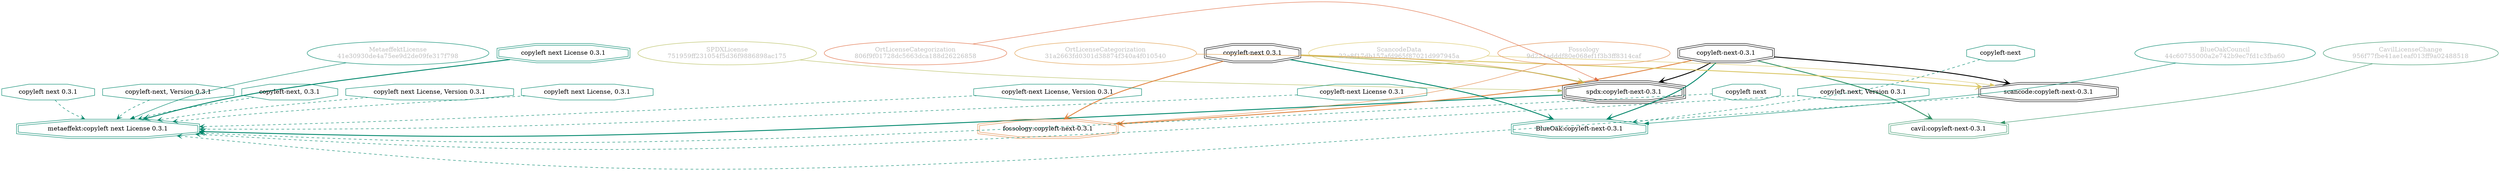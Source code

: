 strict digraph {
    node [shape=box];
    graph [splines=curved];
    4529 [label="SPDXLicense\n751959ff231054f5d36f9886898ac175"
         ,fontcolor=gray
         ,color="#b8bf62"
         ,fillcolor="beige;1"
         ,shape=ellipse];
    4530 [label="spdx:copyleft-next-0.3.1"
         ,shape=tripleoctagon];
    4531 [label="copyleft-next-0.3.1"
         ,shape=doubleoctagon];
    4532 [label="copyleft-next 0.3.1"
         ,shape=doubleoctagon];
    9336 [label="copyleft-next"
         ,color="#00876c"
         ,shape=octagon];
    9338 [label="BlueOakCouncil\n44c60755000a2e742b9ec7fd1c3fba60"
         ,fontcolor=gray
         ,color="#00876c"
         ,fillcolor="beige;1"
         ,shape=ellipse];
    9339 [label="BlueOak:copyleft-next-0.3.1"
         ,color="#00876c"
         ,shape=doubleoctagon];
    14184 [label="ScancodeData\n22a8f17db157afd965f87021d997945a"
          ,fontcolor=gray
          ,color="#dac767"
          ,fillcolor="beige;1"
          ,shape=ellipse];
    14185 [label="scancode:copyleft-next-0.3.1"
          ,shape=doubleoctagon];
    28036 [label="Fossology\n9d224adddf80e068ef1f3b3ff8314caf"
          ,fontcolor=gray
          ,color="#e18745"
          ,fillcolor="beige;1"
          ,shape=ellipse];
    28037 [label="fossology:copyleft-next-0.3.1"
          ,color="#e18745"
          ,shape=doubleoctagon];
    35284 [label="OrtLicenseCategorization\n806f9f01728dc5663dca188d26226858"
          ,fontcolor=gray
          ,color="#e06f45"
          ,fillcolor="beige;1"
          ,shape=ellipse];
    36282 [label="OrtLicenseCategorization\n31a2663fd0301d38874f340a4f010540"
          ,fontcolor=gray
          ,color="#e09d4b"
          ,fillcolor="beige;1"
          ,shape=ellipse];
    36700 [label="CavilLicenseChange\n956f77fbe41ae1eaf013ff9a02488518"
          ,fontcolor=gray
          ,color="#379469"
          ,fillcolor="beige;1"
          ,shape=ellipse];
    36701 [label="cavil:copyleft-next-0.3.1"
          ,color="#379469"
          ,shape=doubleoctagon];
    40366 [label="MetaeffektLicense\n41e30930de4a75ee9d2de09fe317f798"
          ,fontcolor=gray
          ,color="#00876c"
          ,fillcolor="beige;1"
          ,shape=ellipse];
    40367 [label="metaeffekt:copyleft next License 0.3.1"
          ,color="#00876c"
          ,shape=doubleoctagon];
    40368 [label="copyleft next License 0.3.1"
          ,color="#00876c"
          ,shape=doubleoctagon];
    40369 [label="copyleft next"
          ,color="#00876c"
          ,shape=octagon];
    40370 [label="copyleft next, Version 0.3.1"
          ,color="#00876c"
          ,shape=octagon];
    40371 [label="copyleft next 0.3.1"
          ,color="#00876c"
          ,shape=octagon];
    40372 [label="copyleft-next, Version 0.3.1"
          ,color="#00876c"
          ,shape=octagon];
    40373 [label="copyleft-next, 0.3.1"
          ,color="#00876c"
          ,shape=octagon];
    40374 [label="copyleft next License, Version 0.3.1"
          ,color="#00876c"
          ,shape=octagon];
    40375 [label="copyleft next License, 0.3.1"
          ,color="#00876c"
          ,shape=octagon];
    40376 [label="copyleft-next License, Version 0.3.1"
          ,color="#00876c"
          ,shape=octagon];
    40377 [label="copyleft-next License 0.3.1"
          ,color="#00876c"
          ,shape=octagon];
    4529 -> 4530 [weight=0.5
                 ,color="#b8bf62"];
    4530 -> 40367 [style=bold
                  ,arrowhead=vee
                  ,weight=0.7
                  ,color="#00876c"];
    4531 -> 4530 [style=bold
                 ,arrowhead=vee
                 ,weight=0.7];
    4531 -> 9339 [style=bold
                 ,arrowhead=vee
                 ,weight=0.7
                 ,color="#00876c"];
    4531 -> 14185 [style=bold
                  ,arrowhead=vee
                  ,weight=0.7];
    4531 -> 28037 [style=bold
                  ,arrowhead=vee
                  ,weight=0.7
                  ,color="#e18745"];
    4531 -> 36701 [style=bold
                  ,arrowhead=vee
                  ,weight=0.7
                  ,color="#379469"];
    4531 -> 36701 [style=bold
                  ,arrowhead=vee
                  ,weight=0.7
                  ,color="#379469"];
    4532 -> 4530 [style=bold
                 ,arrowhead=vee
                 ,weight=0.7
                 ,color="#b8bf62"];
    4532 -> 9339 [style=bold
                 ,arrowhead=vee
                 ,weight=0.7
                 ,color="#00876c"];
    4532 -> 14185 [style=bold
                  ,arrowhead=vee
                  ,weight=0.7
                  ,color="#dac767"];
    4532 -> 28037 [style=bold
                  ,arrowhead=vee
                  ,weight=0.7
                  ,color="#e18745"];
    9336 -> 9339 [style=dashed
                 ,arrowhead=vee
                 ,weight=0.5
                 ,color="#00876c"];
    9338 -> 9339 [weight=0.5
                 ,color="#00876c"];
    14184 -> 14185 [weight=0.5
                   ,color="#dac767"];
    14185 -> 40367 [style=dashed
                   ,arrowhead=vee
                   ,weight=0.5
                   ,color="#00876c"];
    28036 -> 28037 [weight=0.5
                   ,color="#e18745"];
    35284 -> 4530 [weight=0.5
                  ,color="#e06f45"];
    36282 -> 4530 [weight=0.5
                  ,color="#e09d4b"];
    36700 -> 36701 [weight=0.5
                   ,color="#379469"];
    40366 -> 40367 [weight=0.5
                   ,color="#00876c"];
    40368 -> 40367 [style=bold
                   ,arrowhead=vee
                   ,weight=0.7
                   ,color="#00876c"];
    40369 -> 40367 [style=dashed
                   ,arrowhead=vee
                   ,weight=0.5
                   ,color="#00876c"];
    40370 -> 40367 [style=dashed
                   ,arrowhead=vee
                   ,weight=0.5
                   ,color="#00876c"];
    40371 -> 40367 [style=dashed
                   ,arrowhead=vee
                   ,weight=0.5
                   ,color="#00876c"];
    40372 -> 40367 [style=dashed
                   ,arrowhead=vee
                   ,weight=0.5
                   ,color="#00876c"];
    40373 -> 40367 [style=dashed
                   ,arrowhead=vee
                   ,weight=0.5
                   ,color="#00876c"];
    40374 -> 40367 [style=dashed
                   ,arrowhead=vee
                   ,weight=0.5
                   ,color="#00876c"];
    40375 -> 40367 [style=dashed
                   ,arrowhead=vee
                   ,weight=0.5
                   ,color="#00876c"];
    40376 -> 40367 [style=dashed
                   ,arrowhead=vee
                   ,weight=0.5
                   ,color="#00876c"];
    40377 -> 40367 [style=dashed
                   ,arrowhead=vee
                   ,weight=0.5
                   ,color="#00876c"];
}
